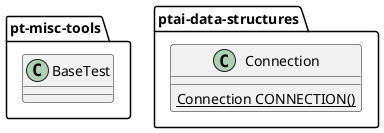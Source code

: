 @startuml
package pt-misc-tools {
    class BaseTest
}

package ptai-data-structures {
    class Connection {
        {static} Connection CONNECTION()
    }
}
@enduml